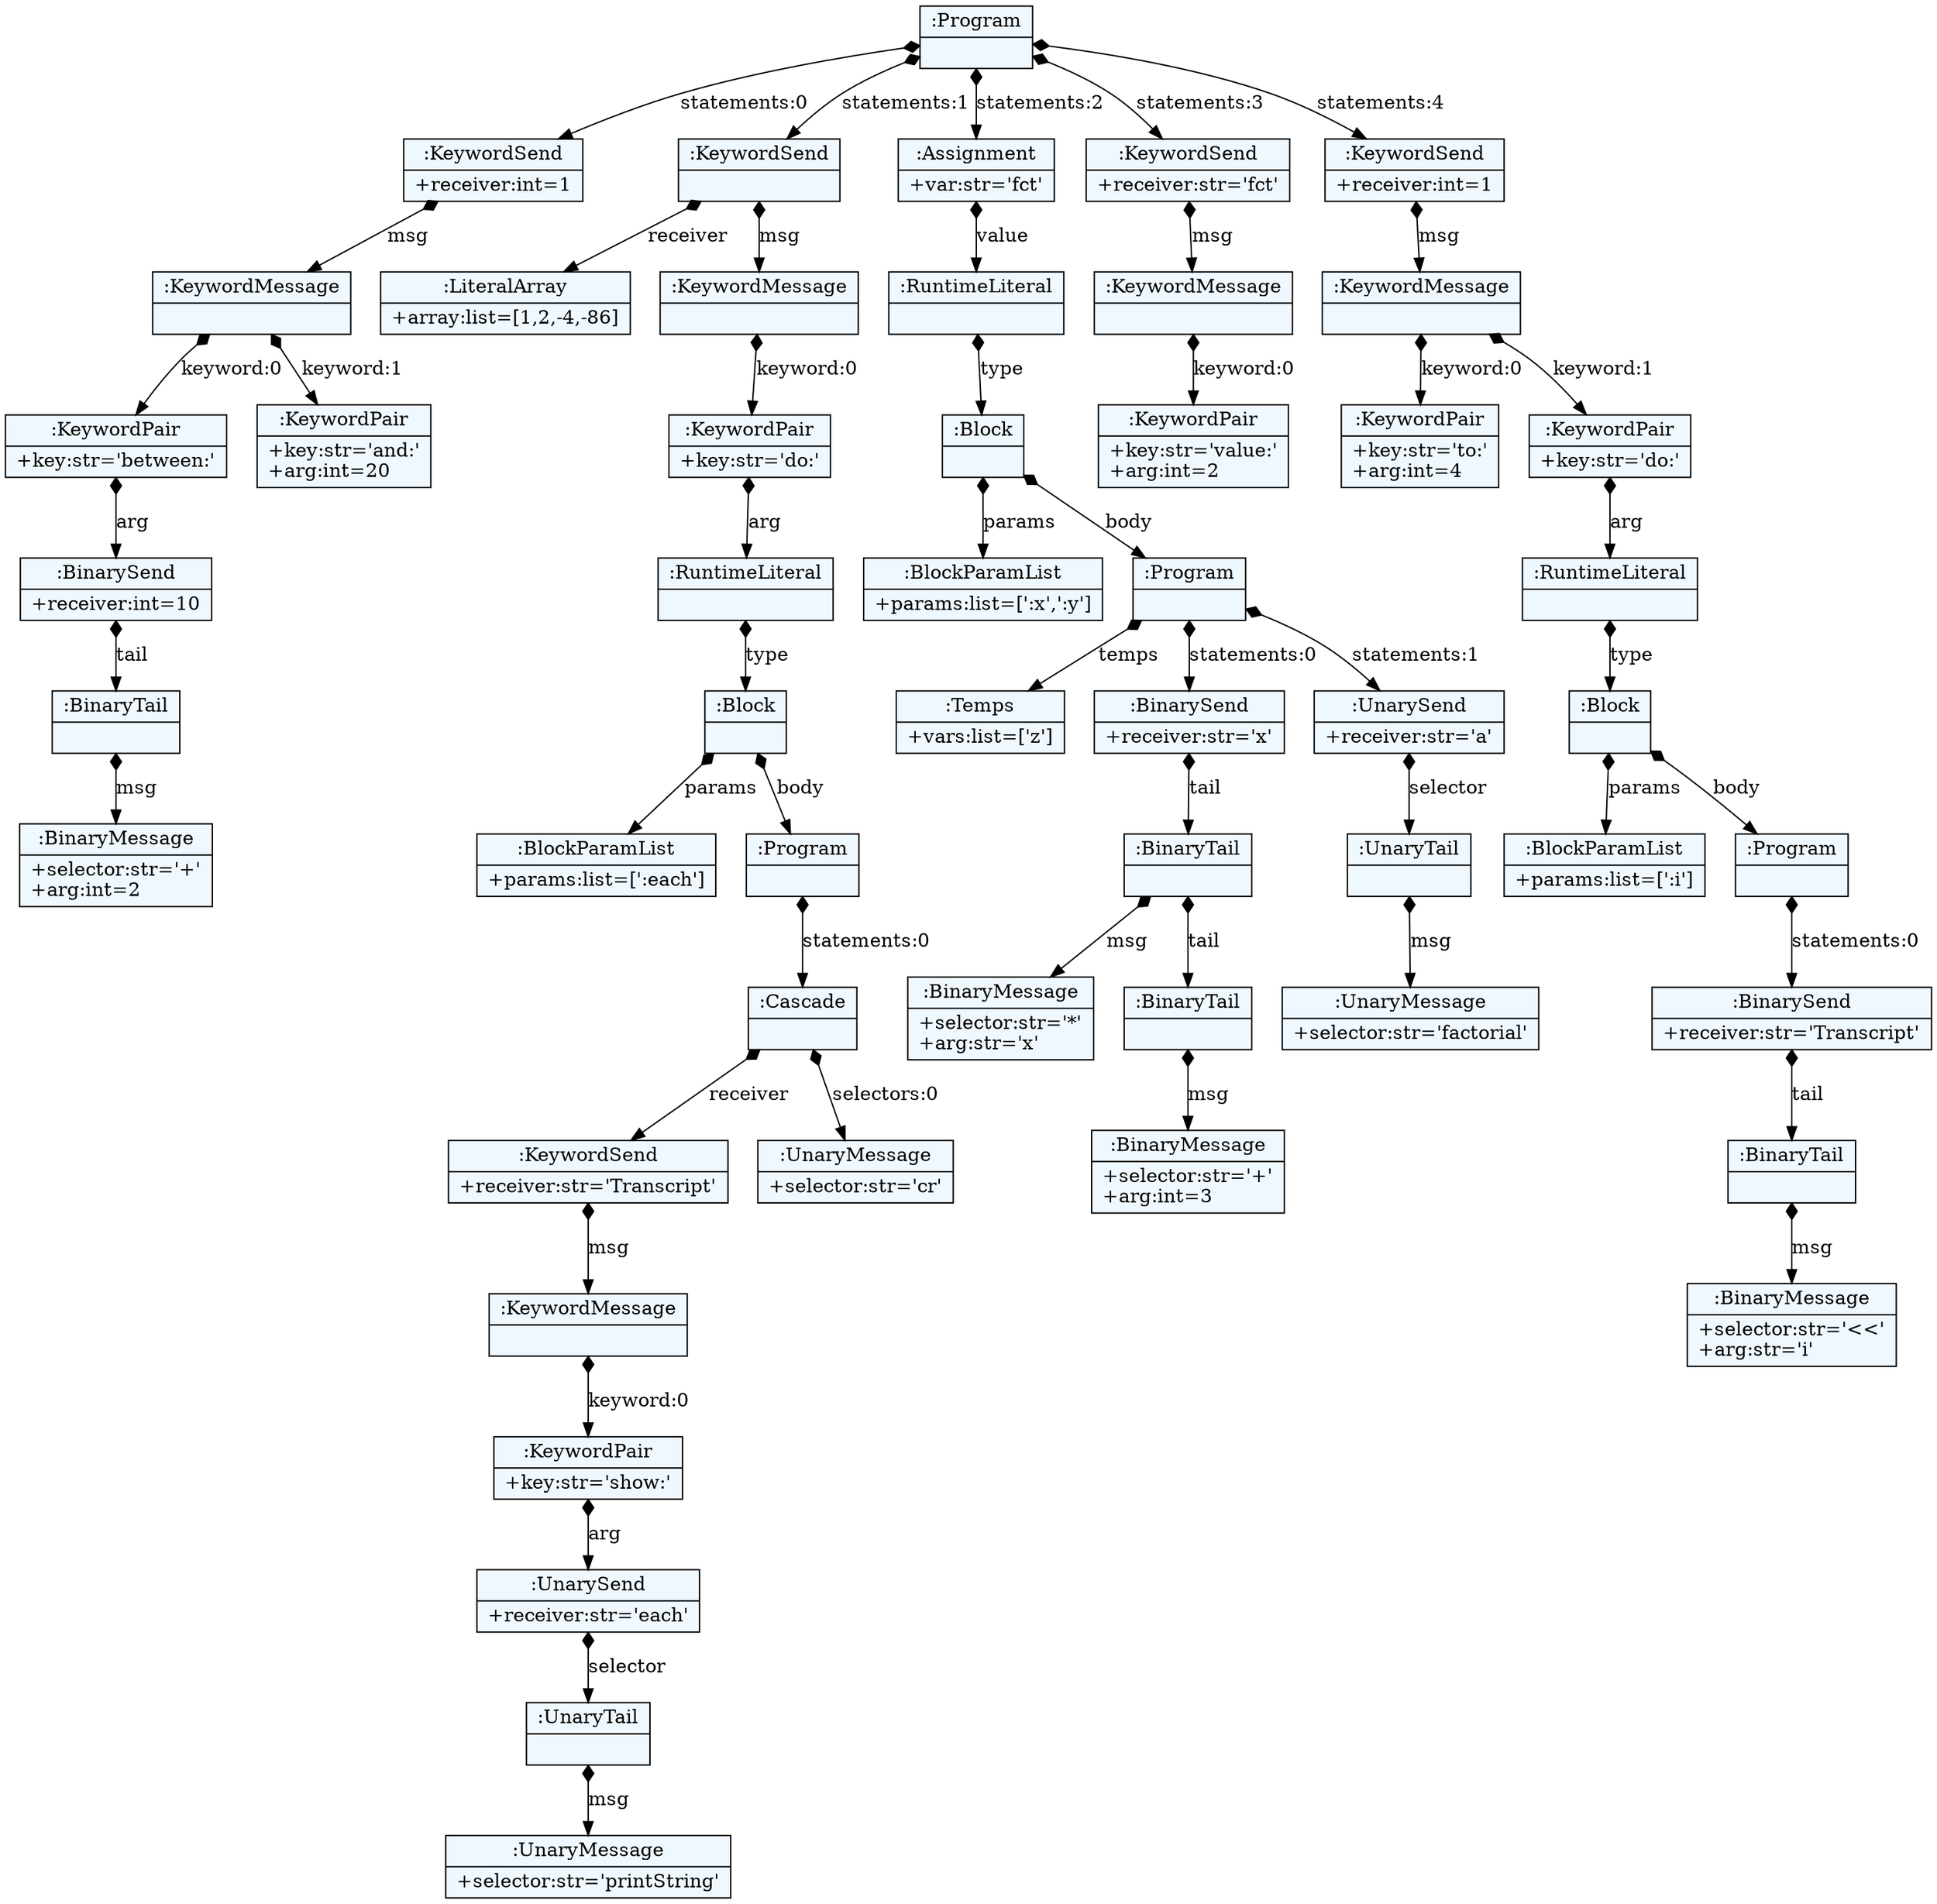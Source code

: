
    digraph textX {
    fontname = "Bitstream Vera Sans"
    fontsize = 8
    node[
        shape=record,
        style=filled,
        fillcolor=aliceblue
    ]
    nodesep = 0.3
    edge[dir=black,arrowtail=empty]


2614520028128 -> 2614521904432 [label="statements:0" arrowtail=diamond dir=both]
2614521904432 -> 2614580254536 [label="msg" arrowtail=diamond dir=both]
2614580254536 -> 2614584200272 [label="keyword:0" arrowtail=diamond dir=both]
2614584200272 -> 2614584199936 [label="arg" arrowtail=diamond dir=both]
2614584199936 -> 2614584197752 [label="tail" arrowtail=diamond dir=both]
2614584197752 -> 2614584197416 [label="msg" arrowtail=diamond dir=both]
2614584197416[label="{:BinaryMessage|+selector:str='+'\l+arg:int=2\l}"]
2614584197752[label="{:BinaryTail|}"]
2614584199936[label="{:BinarySend|+receiver:int=10\l}"]
2614584200272[label="{:KeywordPair|+key:str='between:'\l}"]
2614580254536 -> 2614584197976 [label="keyword:1" arrowtail=diamond dir=both]
2614584197976[label="{:KeywordPair|+key:str='and:'\l+arg:int=20\l}"]
2614580254536[label="{:KeywordMessage|}"]
2614521904432[label="{:KeywordSend|+receiver:int=1\l}"]
2614520028128 -> 2614521902248 [label="statements:1" arrowtail=diamond dir=both]
2614521902248 -> 2614584200664 [label="receiver" arrowtail=diamond dir=both]
2614584200664[label="{:LiteralArray|+array:list=[1,2,-4,-86]\l}"]
2614521902248 -> 2614584200888 [label="msg" arrowtail=diamond dir=both]
2614584200888 -> 2614584200104 [label="keyword:0" arrowtail=diamond dir=both]
2614584200104 -> 2614584200048 [label="arg" arrowtail=diamond dir=both]
2614584200048 -> 2614584198760 [label="type" arrowtail=diamond dir=both]
2614584198760 -> 2614584199544 [label="params" arrowtail=diamond dir=both]
2614584199544[label="{:BlockParamList|+params:list=[':each']\l}"]
2614584198760 -> 2614584197360 [label="body" arrowtail=diamond dir=both]
2614584197360 -> 2614584198032 [label="statements:0" arrowtail=diamond dir=both]
2614584198032 -> 2614520381568 [label="receiver" arrowtail=diamond dir=both]
2614520381568 -> 2614520382800 [label="msg" arrowtail=diamond dir=both]
2614520382800 -> 2614520384032 [label="keyword:0" arrowtail=diamond dir=both]
2614520384032 -> 2614520382632 [label="arg" arrowtail=diamond dir=both]
2614520382632 -> 2614520383584 [label="selector" arrowtail=diamond dir=both]
2614520383584 -> 2614520385376 [label="msg" arrowtail=diamond dir=both]
2614520385376[label="{:UnaryMessage|+selector:str='printString'\l}"]
2614520383584[label="{:UnaryTail|}"]
2614520382632[label="{:UnarySend|+receiver:str='each'\l}"]
2614520384032[label="{:KeywordPair|+key:str='show:'\l}"]
2614520382800[label="{:KeywordMessage|}"]
2614520381568[label="{:KeywordSend|+receiver:str='Transcript'\l}"]
2614584198032 -> 2614520384200 [label="selectors:0" arrowtail=diamond dir=both]
2614520384200[label="{:UnaryMessage|+selector:str='cr'\l}"]
2614584198032[label="{:Cascade|}"]
2614584197360[label="{:Program|}"]
2614584198760[label="{:Block|}"]
2614584200048[label="{:RuntimeLiteral|}"]
2614584200104[label="{:KeywordPair|+key:str='do:'\l}"]
2614584200888[label="{:KeywordMessage|}"]
2614521902248[label="{:KeywordSend|}"]
2614520028128 -> 2614584200440 [label="statements:2" arrowtail=diamond dir=both]
2614584200440 -> 2614584198312 [label="value" arrowtail=diamond dir=both]
2614584198312 -> 2614584197528 [label="type" arrowtail=diamond dir=both]
2614584197528 -> 2614584197584 [label="params" arrowtail=diamond dir=both]
2614584197584[label="{:BlockParamList|+params:list=[':x',':y']\l}"]
2614584197528 -> 2614584197192 [label="body" arrowtail=diamond dir=both]
2614584197192 -> 2614520384480 [label="temps" arrowtail=diamond dir=both]
2614520384480[label="{:Temps|+vars:list=['z']\l}"]
2614584197192 -> 2614520382296 [label="statements:0" arrowtail=diamond dir=both]
2614520382296 -> 2614520385208 [label="tail" arrowtail=diamond dir=both]
2614520385208 -> 2614520382520 [label="msg" arrowtail=diamond dir=both]
2614520382520[label="{:BinaryMessage|+selector:str='*'\l+arg:str='x'\l}"]
2614520385208 -> 2614520383640 [label="tail" arrowtail=diamond dir=both]
2614520383640 -> 2614520384984 [label="msg" arrowtail=diamond dir=both]
2614520384984[label="{:BinaryMessage|+selector:str='+'\l+arg:int=3\l}"]
2614520383640[label="{:BinaryTail|}"]
2614520385208[label="{:BinaryTail|}"]
2614520382296[label="{:BinarySend|+receiver:str='x'\l}"]
2614584197192 -> 2614520384704 [label="statements:1" arrowtail=diamond dir=both]
2614520384704 -> 2614520384872 [label="selector" arrowtail=diamond dir=both]
2614520384872 -> 2614520381848 [label="msg" arrowtail=diamond dir=both]
2614520381848[label="{:UnaryMessage|+selector:str='factorial'\l}"]
2614520384872[label="{:UnaryTail|}"]
2614520384704[label="{:UnarySend|+receiver:str='a'\l}"]
2614584197192[label="{:Program|}"]
2614584197528[label="{:Block|}"]
2614584198312[label="{:RuntimeLiteral|}"]
2614584200440[label="{:Assignment|+var:str='fct'\l}"]
2614520028128 -> 2614584199376 [label="statements:3" arrowtail=diamond dir=both]
2614584199376 -> 2614584199152 [label="msg" arrowtail=diamond dir=both]
2614584199152 -> 2614584198928 [label="keyword:0" arrowtail=diamond dir=both]
2614584198928[label="{:KeywordPair|+key:str='value:'\l+arg:int=2\l}"]
2614584199152[label="{:KeywordMessage|}"]
2614584199376[label="{:KeywordSend|+receiver:str='fct'\l}"]
2614520028128 -> 2614584199768 [label="statements:4" arrowtail=diamond dir=both]
2614584199768 -> 2614584201168 [label="msg" arrowtail=diamond dir=both]
2614584201168 -> 2614520383696 [label="keyword:0" arrowtail=diamond dir=both]
2614520383696[label="{:KeywordPair|+key:str='to:'\l+arg:int=4\l}"]
2614584201168 -> 2614520384424 [label="keyword:1" arrowtail=diamond dir=both]
2614520384424 -> 2614559054424 [label="arg" arrowtail=diamond dir=both]
2614559054424 -> 2614559053696 [label="type" arrowtail=diamond dir=both]
2614559053696 -> 2614559055264 [label="params" arrowtail=diamond dir=both]
2614559055264[label="{:BlockParamList|+params:list=[':i']\l}"]
2614559053696 -> 2614559055208 [label="body" arrowtail=diamond dir=both]
2614559055208 -> 2614559053360 [label="statements:0" arrowtail=diamond dir=both]
2614559053360 -> 2614559053304 [label="tail" arrowtail=diamond dir=both]
2614559053304 -> 2614559055376 [label="msg" arrowtail=diamond dir=both]
2614559055376[label="{:BinaryMessage|+selector:str='\<\<'\l+arg:str='i'\l}"]
2614559053304[label="{:BinaryTail|}"]
2614559053360[label="{:BinarySend|+receiver:str='Transcript'\l}"]
2614559055208[label="{:Program|}"]
2614559053696[label="{:Block|}"]
2614559054424[label="{:RuntimeLiteral|}"]
2614520384424[label="{:KeywordPair|+key:str='do:'\l}"]
2614584201168[label="{:KeywordMessage|}"]
2614584199768[label="{:KeywordSend|+receiver:int=1\l}"]
2614520028128[label="{:Program|}"]

}
